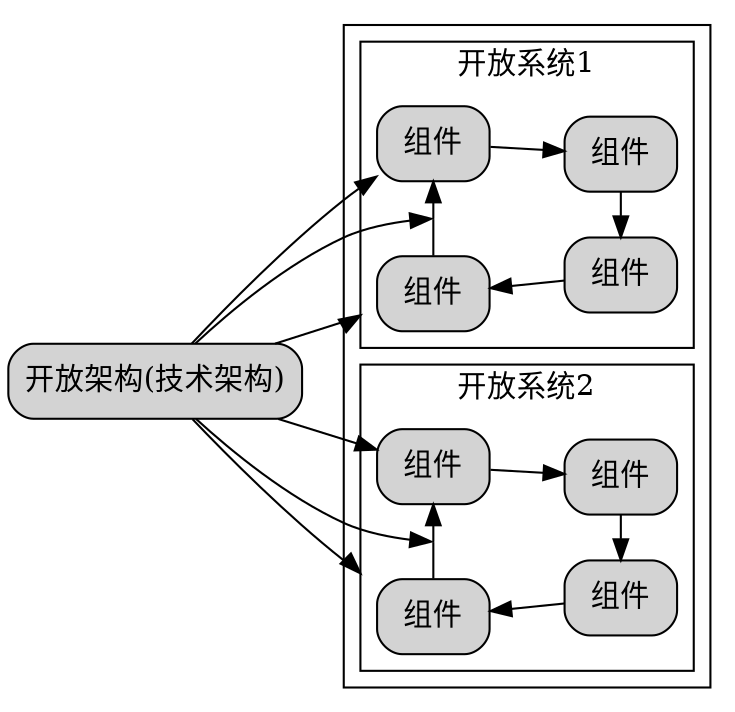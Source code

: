 digraph G {
  graph [rankdir=LR,compound=true];
  node [shape=box, style="rounded,filled"];
  
  subgraph cluster1{
    label=""
    style=dash
    
    subgraph cluster_system1{
      label="开放系统1"
      node1[label="组件"]
      node2[label="组件"] 
      node3[label="组件"]
      node4[label="组件"]
      
      // 创建不可见节点
      invis_node1 [shape=point, width=0, height=0, label=""]
      
      // 重新连接节点，在node1和node2之间插入不可见节点
      node1 -> node2
      node2 -> node3
      node3 -> node4
      node4 -> invis_node1 [dir=none]  // dir=none 表示没有箭头
      invis_node1 -> node1
      
      {rank=same;node1;node4;invis_node1}
      {rank=same;node2;node3}
    }
    
    subgraph cluster_system2{
      label="开放系统2"
      node5[label="组件"]
      node6[label="组件"] 
      node7[label="组件"]
      node8[label="组件"]
      
      // 创建不可见节点
      invis_node2 [shape=point, width=0, height=0, label=""]
      
      // 重新连接节点，在node5和node6之间插入不可见节点
      node5 -> node6
      node6 -> node7
      node7 -> node8
      node8 -> invis_node2 [dir=none]  // dir=none 表示没有箭头
      invis_node2 -> node5
      
      {rank=same;node5;node8;invis_node2}
      {rank=same;node6;node7}
    }
  }
  
  TA[label="开放架构(技术架构)"]
  TA->node1
  TA->invis_node1
  TA->node4[lhead="cluster_system1"]
  TA->node5
  TA->invis_node2
  TA->node8[lhead="cluster_system2"]
}
